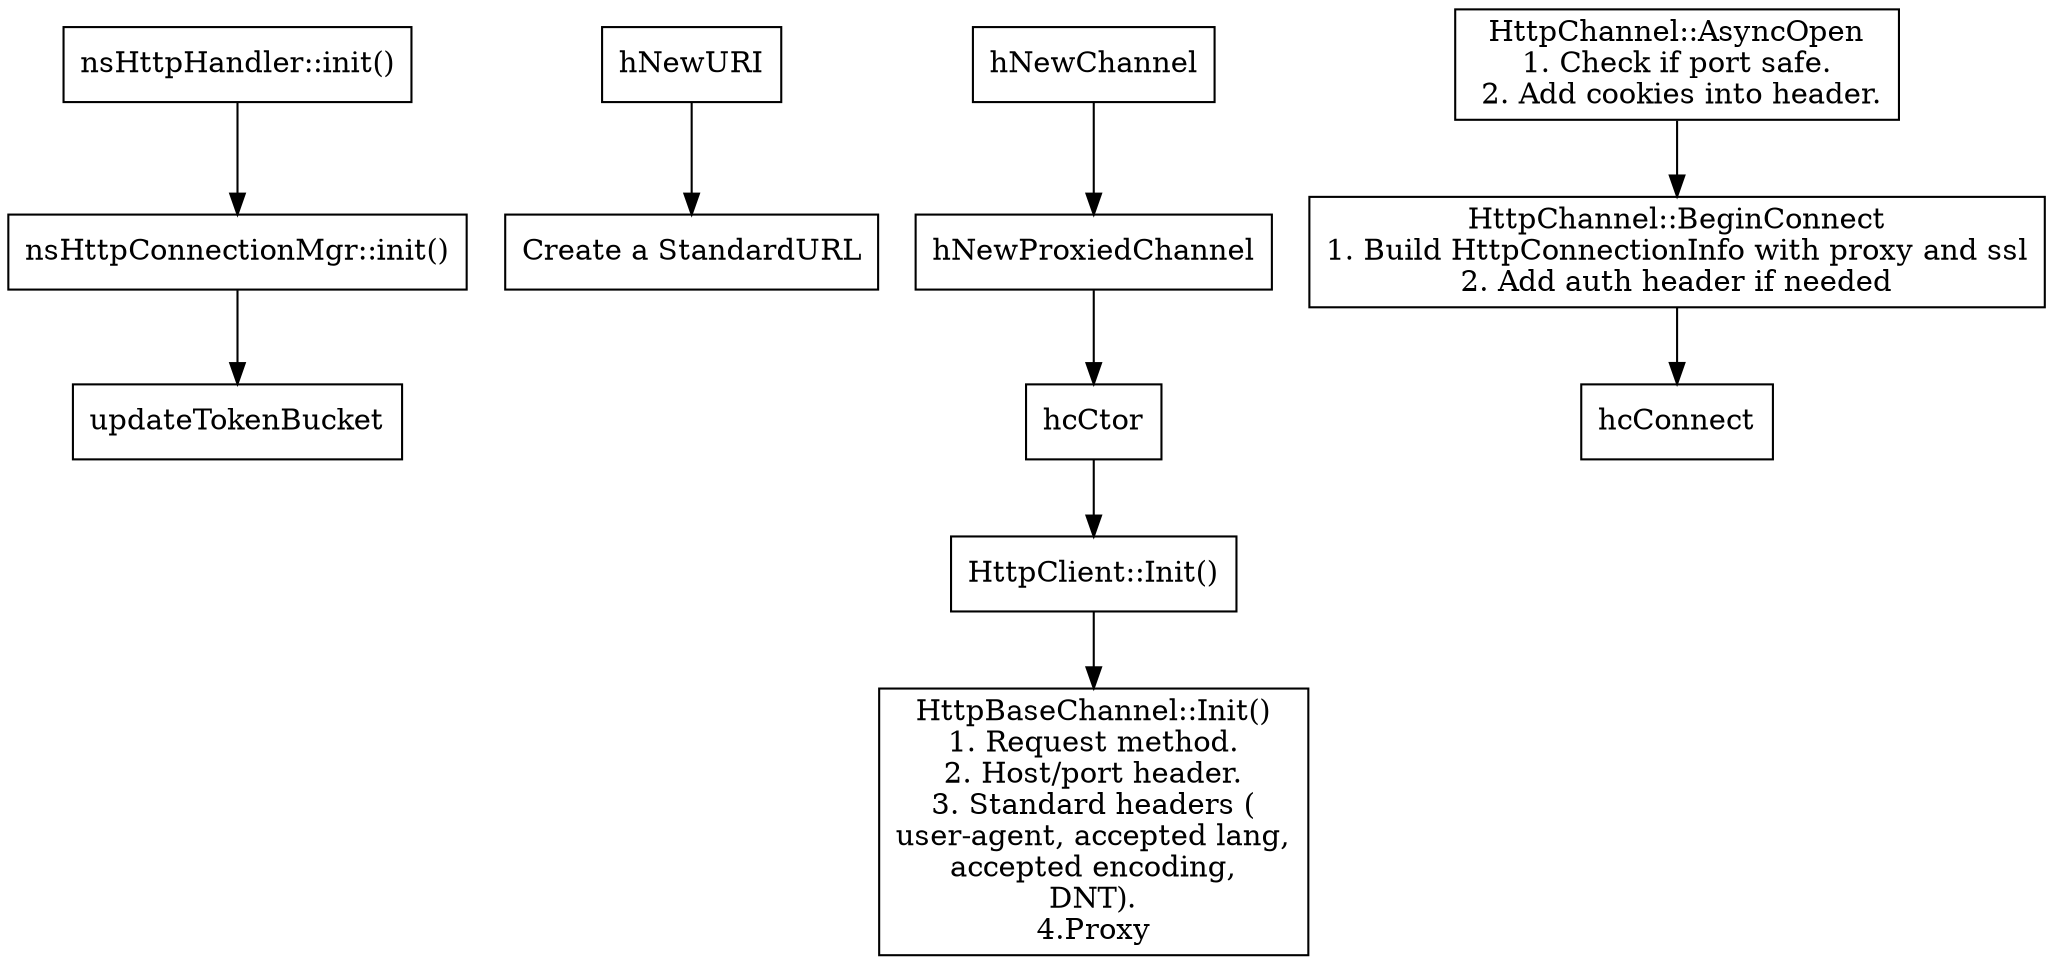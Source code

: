 digraph G {
  node[shape=record]
  hInit[label="nsHttpHandler::init()"]
  mInit[label="nsHttpConnectionMgr::init()"]
  "::newURI"[label="Create a StandardURL"]
  hInit->mInit->updateTokenBucket
  
  hNewURI->"::newURI"

  hcInit[label="HttpClient::Init()"];
  hbcInit[label="HttpBaseChannel::Init()\n1. Request method.\n2. Host/port header.\n3. Standard headers (\nuser-agent, accepted lang,\naccepted encoding,\nDNT).\n4.Proxy"]
  
  hNewChannel->hNewProxiedChannel->hcCtor->hcInit->hbcInit

  hcAsyncOpen[label="HttpChannel::AsyncOpen\n1. Check if port safe.\n 2. Add cookies into header."]
  hcBeginConnect[label="HttpChannel::BeginConnect\n1. Build HttpConnectionInfo with proxy and ssl\n2. Add auth header if needed"]
  hcAsyncOpen->hcBeginConnect->hcConnect
}
